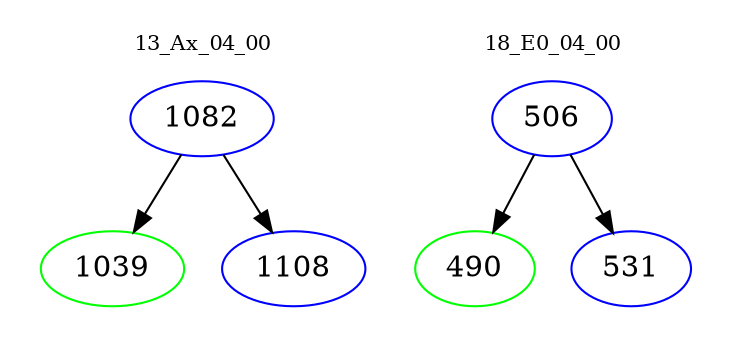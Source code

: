 digraph{
subgraph cluster_0 {
color = white
label = "13_Ax_04_00";
fontsize=10;
T0_1082 [label="1082", color="blue"]
T0_1082 -> T0_1039 [color="black"]
T0_1039 [label="1039", color="green"]
T0_1082 -> T0_1108 [color="black"]
T0_1108 [label="1108", color="blue"]
}
subgraph cluster_1 {
color = white
label = "18_E0_04_00";
fontsize=10;
T1_506 [label="506", color="blue"]
T1_506 -> T1_490 [color="black"]
T1_490 [label="490", color="green"]
T1_506 -> T1_531 [color="black"]
T1_531 [label="531", color="blue"]
}
}
